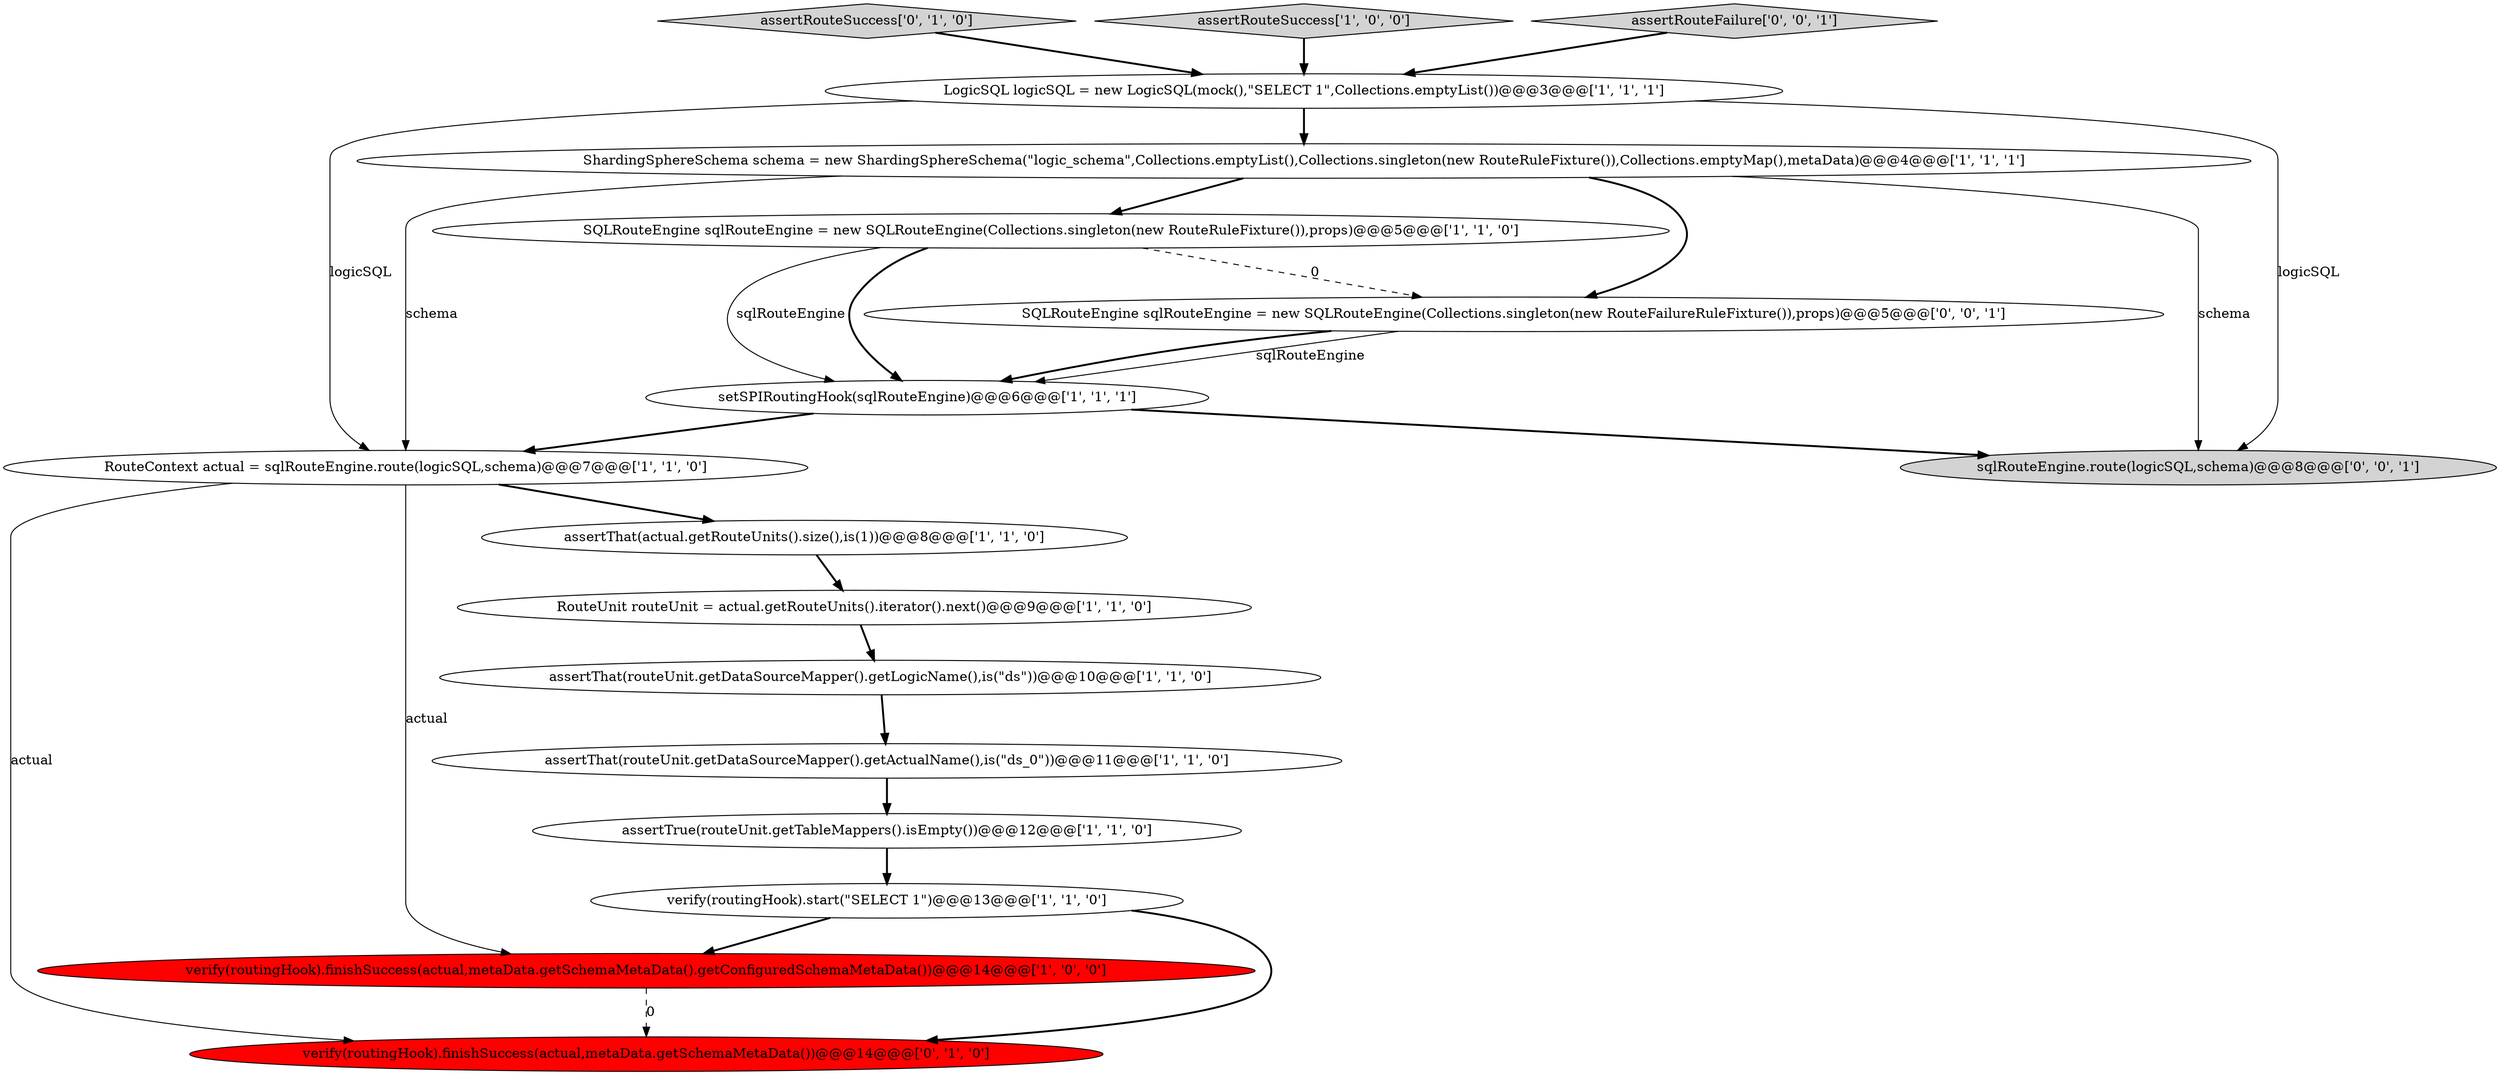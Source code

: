 digraph {
8 [style = filled, label = "RouteUnit routeUnit = actual.getRouteUnits().iterator().next()@@@9@@@['1', '1', '0']", fillcolor = white, shape = ellipse image = "AAA0AAABBB1BBB"];
13 [style = filled, label = "assertRouteSuccess['0', '1', '0']", fillcolor = lightgray, shape = diamond image = "AAA0AAABBB2BBB"];
11 [style = filled, label = "assertThat(routeUnit.getDataSourceMapper().getLogicName(),is(\"ds\"))@@@10@@@['1', '1', '0']", fillcolor = white, shape = ellipse image = "AAA0AAABBB1BBB"];
12 [style = filled, label = "assertRouteSuccess['1', '0', '0']", fillcolor = lightgray, shape = diamond image = "AAA0AAABBB1BBB"];
1 [style = filled, label = "SQLRouteEngine sqlRouteEngine = new SQLRouteEngine(Collections.singleton(new RouteRuleFixture()),props)@@@5@@@['1', '1', '0']", fillcolor = white, shape = ellipse image = "AAA0AAABBB1BBB"];
2 [style = filled, label = "assertThat(actual.getRouteUnits().size(),is(1))@@@8@@@['1', '1', '0']", fillcolor = white, shape = ellipse image = "AAA0AAABBB1BBB"];
3 [style = filled, label = "ShardingSphereSchema schema = new ShardingSphereSchema(\"logic_schema\",Collections.emptyList(),Collections.singleton(new RouteRuleFixture()),Collections.emptyMap(),metaData)@@@4@@@['1', '1', '1']", fillcolor = white, shape = ellipse image = "AAA0AAABBB1BBB"];
6 [style = filled, label = "assertTrue(routeUnit.getTableMappers().isEmpty())@@@12@@@['1', '1', '0']", fillcolor = white, shape = ellipse image = "AAA0AAABBB1BBB"];
14 [style = filled, label = "verify(routingHook).finishSuccess(actual,metaData.getSchemaMetaData())@@@14@@@['0', '1', '0']", fillcolor = red, shape = ellipse image = "AAA1AAABBB2BBB"];
0 [style = filled, label = "RouteContext actual = sqlRouteEngine.route(logicSQL,schema)@@@7@@@['1', '1', '0']", fillcolor = white, shape = ellipse image = "AAA0AAABBB1BBB"];
5 [style = filled, label = "setSPIRoutingHook(sqlRouteEngine)@@@6@@@['1', '1', '1']", fillcolor = white, shape = ellipse image = "AAA0AAABBB1BBB"];
9 [style = filled, label = "verify(routingHook).finishSuccess(actual,metaData.getSchemaMetaData().getConfiguredSchemaMetaData())@@@14@@@['1', '0', '0']", fillcolor = red, shape = ellipse image = "AAA1AAABBB1BBB"];
16 [style = filled, label = "sqlRouteEngine.route(logicSQL,schema)@@@8@@@['0', '0', '1']", fillcolor = lightgray, shape = ellipse image = "AAA0AAABBB3BBB"];
4 [style = filled, label = "verify(routingHook).start(\"SELECT 1\")@@@13@@@['1', '1', '0']", fillcolor = white, shape = ellipse image = "AAA0AAABBB1BBB"];
7 [style = filled, label = "assertThat(routeUnit.getDataSourceMapper().getActualName(),is(\"ds_0\"))@@@11@@@['1', '1', '0']", fillcolor = white, shape = ellipse image = "AAA0AAABBB1BBB"];
15 [style = filled, label = "SQLRouteEngine sqlRouteEngine = new SQLRouteEngine(Collections.singleton(new RouteFailureRuleFixture()),props)@@@5@@@['0', '0', '1']", fillcolor = white, shape = ellipse image = "AAA0AAABBB3BBB"];
17 [style = filled, label = "assertRouteFailure['0', '0', '1']", fillcolor = lightgray, shape = diamond image = "AAA0AAABBB3BBB"];
10 [style = filled, label = "LogicSQL logicSQL = new LogicSQL(mock(),\"SELECT 1\",Collections.emptyList())@@@3@@@['1', '1', '1']", fillcolor = white, shape = ellipse image = "AAA0AAABBB1BBB"];
1->5 [style = bold, label=""];
4->9 [style = bold, label=""];
13->10 [style = bold, label=""];
17->10 [style = bold, label=""];
4->14 [style = bold, label=""];
1->5 [style = solid, label="sqlRouteEngine"];
3->1 [style = bold, label=""];
3->0 [style = solid, label="schema"];
1->15 [style = dashed, label="0"];
0->2 [style = bold, label=""];
0->9 [style = solid, label="actual"];
10->3 [style = bold, label=""];
10->16 [style = solid, label="logicSQL"];
3->15 [style = bold, label=""];
15->5 [style = bold, label=""];
5->16 [style = bold, label=""];
6->4 [style = bold, label=""];
12->10 [style = bold, label=""];
3->16 [style = solid, label="schema"];
9->14 [style = dashed, label="0"];
5->0 [style = bold, label=""];
7->6 [style = bold, label=""];
0->14 [style = solid, label="actual"];
8->11 [style = bold, label=""];
10->0 [style = solid, label="logicSQL"];
15->5 [style = solid, label="sqlRouteEngine"];
11->7 [style = bold, label=""];
2->8 [style = bold, label=""];
}
